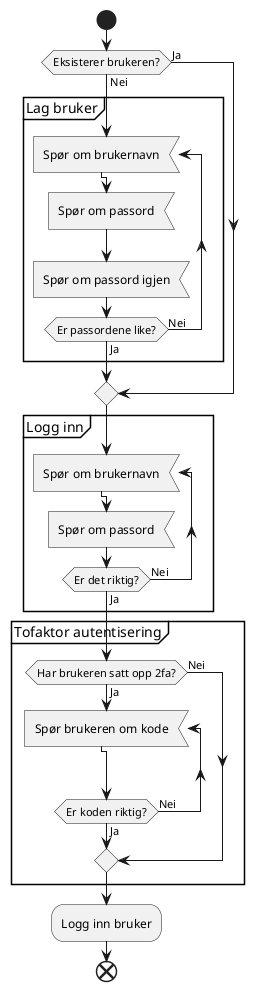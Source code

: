 ' Activity diagram docs: https://plantuml.com/activity-diagram-beta
' Syntax docs: https://plantuml.com/commons

@startuml bruker-login

start

if (Eksisterer brukeren?) then (Ja)
else (Nei)
  partition "Lag bruker" {
    repeat :Spør om brukernavn; <<input>>
    :Spør om passord; <<input>>
    :Spør om passord igjen; <<input>>
    ' backward:Passordene er ikke like!;
    repeat while (Er passordene like?) is (Nei) not (Ja)
  }
endif

partition "Logg inn" {
  repeat :Spør om brukernavn; <<input>>
  :Spør om passord; <<input>>
  ' backward:Brukernavn eller passord er feil!;
  repeat while (Er det riktig?) is (Nei) not (Ja)
}

partition "Tofaktor autentisering" {
  if (Har brukeren satt opp 2fa?) then (Ja)
    repeat :Spør brukeren om kode; <<input>>
    repeat while (Er koden riktig?) is (Nei) not (Ja)
  else (Nei)
  endif
}

:Logg inn bruker;

end

@enduml
